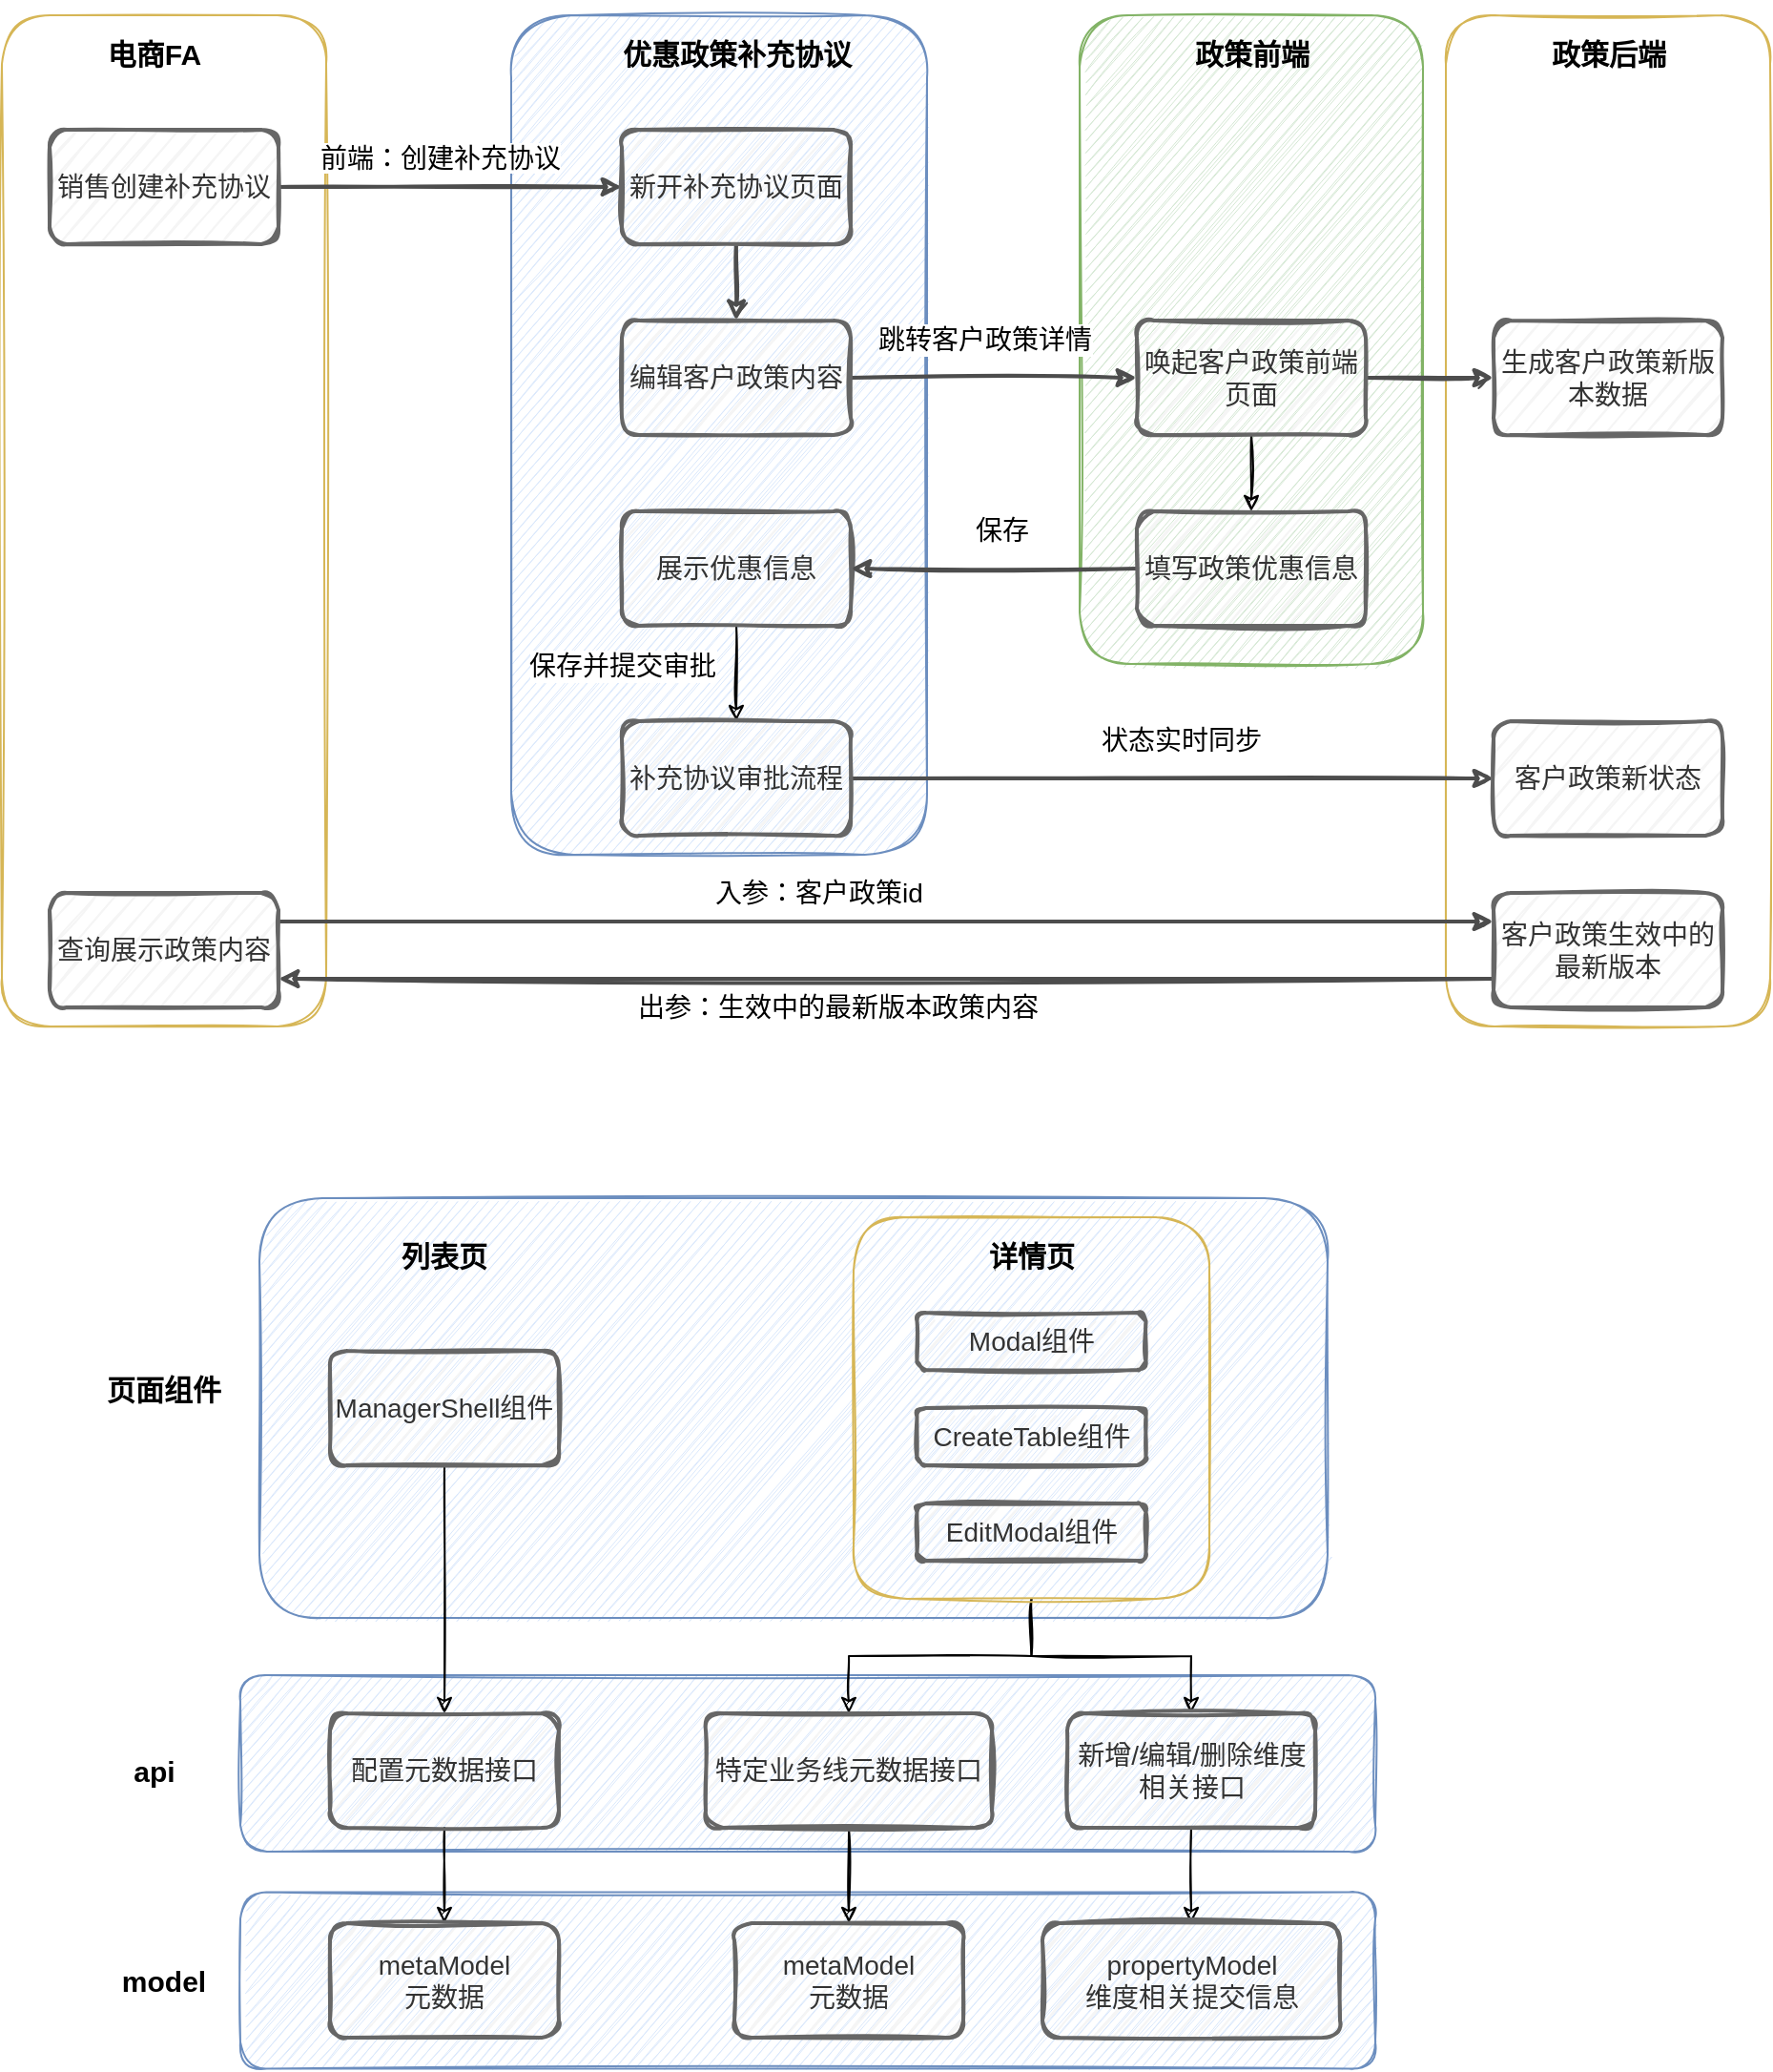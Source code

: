 <mxfile version="15.5.8" type="github">
  <diagram id="0na2FK9ZKaWJK6mzRz3_" name="Page-1">
    <mxGraphModel dx="944" dy="558" grid="1" gridSize="10" guides="1" tooltips="1" connect="1" arrows="1" fold="1" page="1" pageScale="1" pageWidth="827" pageHeight="1169" math="0" shadow="0">
      <root>
        <mxCell id="0" />
        <mxCell id="1" parent="0" />
        <mxCell id="-yKG2ASMrhDLIxsLVO1x-36" value="" style="rounded=1;whiteSpace=wrap;html=1;shadow=0;glass=0;sketch=1;fontSize=14;strokeColor=#6c8ebf;strokeWidth=1;fillColor=#dae8fc;verticalAlign=middle;" vertex="1" parent="1">
          <mxGeometry x="170" y="1033.75" width="595" height="92.5" as="geometry" />
        </mxCell>
        <mxCell id="-yKG2ASMrhDLIxsLVO1x-35" value="" style="rounded=1;whiteSpace=wrap;html=1;shadow=0;glass=0;sketch=1;fontSize=14;strokeColor=#6c8ebf;strokeWidth=1;fillColor=#dae8fc;verticalAlign=middle;" vertex="1" parent="1">
          <mxGeometry x="170" y="920" width="595" height="92.5" as="geometry" />
        </mxCell>
        <mxCell id="-yKG2ASMrhDLIxsLVO1x-29" value="" style="rounded=1;whiteSpace=wrap;html=1;shadow=0;glass=0;sketch=1;fontSize=14;strokeColor=#6c8ebf;strokeWidth=1;fillColor=#dae8fc;verticalAlign=middle;" vertex="1" parent="1">
          <mxGeometry x="180" y="670" width="560" height="220" as="geometry" />
        </mxCell>
        <mxCell id="yc4K2lOR0FiwMJwIo9YE-66" value="" style="rounded=1;whiteSpace=wrap;html=1;shadow=0;glass=0;sketch=1;fontSize=14;strokeColor=#82b366;strokeWidth=1;fillColor=#d5e8d4;verticalAlign=middle;" parent="1" vertex="1">
          <mxGeometry x="610" y="50" width="180" height="340" as="geometry" />
        </mxCell>
        <mxCell id="yc4K2lOR0FiwMJwIo9YE-68" value="" style="rounded=1;whiteSpace=wrap;html=1;shadow=0;glass=0;sketch=1;fontSize=14;strokeColor=#d6b656;strokeWidth=1;fillColor=none;verticalAlign=middle;" parent="1" vertex="1">
          <mxGeometry x="802" y="50" width="170" height="530" as="geometry" />
        </mxCell>
        <mxCell id="yc4K2lOR0FiwMJwIo9YE-63" value="" style="rounded=1;whiteSpace=wrap;html=1;shadow=0;glass=0;sketch=1;fontSize=14;strokeColor=#6c8ebf;strokeWidth=1;fillColor=#dae8fc;verticalAlign=middle;" parent="1" vertex="1">
          <mxGeometry x="312" y="50" width="218" height="440" as="geometry" />
        </mxCell>
        <mxCell id="yc4K2lOR0FiwMJwIo9YE-59" value="" style="rounded=1;whiteSpace=wrap;html=1;shadow=0;glass=0;sketch=1;fontSize=14;strokeColor=#d6b656;strokeWidth=1;fillColor=none;verticalAlign=middle;" parent="1" vertex="1">
          <mxGeometry x="45" y="50" width="170" height="530" as="geometry" />
        </mxCell>
        <mxCell id="yc4K2lOR0FiwMJwIo9YE-32" style="edgeStyle=orthogonalEdgeStyle;rounded=1;sketch=1;orthogonalLoop=1;jettySize=auto;html=1;shadow=0;fontSize=14;strokeWidth=2;strokeColor=#4D4D4D;" parent="1" source="yc4K2lOR0FiwMJwIo9YE-10" target="yc4K2lOR0FiwMJwIo9YE-12" edge="1">
          <mxGeometry relative="1" as="geometry" />
        </mxCell>
        <mxCell id="yc4K2lOR0FiwMJwIo9YE-10" value="&lt;font style=&quot;font-size: 14px&quot;&gt;销售创建补充协议&lt;/font&gt;" style="rounded=1;whiteSpace=wrap;html=1;sketch=1;glass=0;shadow=0;fillColor=#f5f5f5;strokeColor=#666666;fontColor=#333333;strokeWidth=2;" parent="1" vertex="1">
          <mxGeometry x="70" y="110" width="120" height="60" as="geometry" />
        </mxCell>
        <mxCell id="yc4K2lOR0FiwMJwIo9YE-34" value="" style="edgeStyle=orthogonalEdgeStyle;rounded=1;sketch=1;orthogonalLoop=1;jettySize=auto;html=1;shadow=0;fontSize=14;strokeColor=#4D4D4D;strokeWidth=2;" parent="1" source="yc4K2lOR0FiwMJwIo9YE-12" target="yc4K2lOR0FiwMJwIo9YE-13" edge="1">
          <mxGeometry relative="1" as="geometry" />
        </mxCell>
        <mxCell id="yc4K2lOR0FiwMJwIo9YE-12" value="&lt;font style=&quot;font-size: 14px&quot;&gt;新开补充协议页面&lt;/font&gt;" style="rounded=1;whiteSpace=wrap;html=1;sketch=1;glass=0;shadow=0;fillColor=#f5f5f5;strokeColor=#666666;fontColor=#333333;strokeWidth=2;" parent="1" vertex="1">
          <mxGeometry x="370" y="110" width="120" height="60" as="geometry" />
        </mxCell>
        <mxCell id="yc4K2lOR0FiwMJwIo9YE-37" style="edgeStyle=orthogonalEdgeStyle;rounded=1;sketch=1;orthogonalLoop=1;jettySize=auto;html=1;entryX=0;entryY=0.5;entryDx=0;entryDy=0;shadow=0;fontSize=14;strokeWidth=2;strokeColor=#4D4D4D;" parent="1" source="yc4K2lOR0FiwMJwIo9YE-13" target="yc4K2lOR0FiwMJwIo9YE-21" edge="1">
          <mxGeometry relative="1" as="geometry" />
        </mxCell>
        <mxCell id="yc4K2lOR0FiwMJwIo9YE-13" value="&lt;span style=&quot;font-size: 14px&quot;&gt;编辑客户政策内容&lt;/span&gt;" style="rounded=1;whiteSpace=wrap;html=1;sketch=1;glass=0;shadow=0;fillColor=#f5f5f5;strokeColor=#666666;fontColor=#333333;strokeWidth=2;" parent="1" vertex="1">
          <mxGeometry x="370" y="210" width="120" height="60" as="geometry" />
        </mxCell>
        <mxCell id="yc4K2lOR0FiwMJwIo9YE-19" value="" style="edgeStyle=orthogonalEdgeStyle;rounded=0;sketch=1;orthogonalLoop=1;jettySize=auto;html=1;shadow=0;" parent="1" source="yc4K2lOR0FiwMJwIo9YE-14" target="yc4K2lOR0FiwMJwIo9YE-18" edge="1">
          <mxGeometry relative="1" as="geometry" />
        </mxCell>
        <mxCell id="yc4K2lOR0FiwMJwIo9YE-42" value="保存并提交审批" style="edgeLabel;html=1;align=center;verticalAlign=middle;resizable=0;points=[];fontSize=14;horizontal=1;" parent="yc4K2lOR0FiwMJwIo9YE-19" vertex="1" connectable="0">
          <mxGeometry x="-0.1" y="2" relative="1" as="geometry">
            <mxPoint x="-62" y="-2" as="offset" />
          </mxGeometry>
        </mxCell>
        <mxCell id="yc4K2lOR0FiwMJwIo9YE-14" value="&lt;span style=&quot;font-size: 14px&quot;&gt;展示优惠信息&lt;/span&gt;" style="rounded=1;whiteSpace=wrap;html=1;sketch=1;glass=0;shadow=0;fillColor=#f5f5f5;strokeColor=#666666;fontColor=#333333;strokeWidth=2;" parent="1" vertex="1">
          <mxGeometry x="370" y="310" width="120" height="60" as="geometry" />
        </mxCell>
        <mxCell id="yc4K2lOR0FiwMJwIo9YE-48" value="状态实时同步" style="edgeStyle=orthogonalEdgeStyle;rounded=1;sketch=1;orthogonalLoop=1;jettySize=auto;html=1;entryX=0;entryY=0.5;entryDx=0;entryDy=0;shadow=0;fontSize=14;strokeWidth=2;strokeColor=#4D4D4D;" parent="1" source="yc4K2lOR0FiwMJwIo9YE-18" target="yc4K2lOR0FiwMJwIo9YE-46" edge="1">
          <mxGeometry x="0.027" y="20" relative="1" as="geometry">
            <mxPoint as="offset" />
          </mxGeometry>
        </mxCell>
        <mxCell id="yc4K2lOR0FiwMJwIo9YE-18" value="&lt;font style=&quot;font-size: 14px&quot;&gt;补充协议审批流程&lt;/font&gt;" style="rounded=1;whiteSpace=wrap;html=1;sketch=1;glass=0;shadow=0;fillColor=#f5f5f5;strokeColor=#666666;fontColor=#333333;strokeWidth=2;" parent="1" vertex="1">
          <mxGeometry x="370" y="420" width="120" height="60" as="geometry" />
        </mxCell>
        <mxCell id="yc4K2lOR0FiwMJwIo9YE-26" value="" style="edgeStyle=orthogonalEdgeStyle;rounded=1;sketch=1;orthogonalLoop=1;jettySize=auto;html=1;shadow=0;fontSize=14;strokeWidth=2;strokeColor=#4D4D4D;" parent="1" source="yc4K2lOR0FiwMJwIo9YE-21" target="yc4K2lOR0FiwMJwIo9YE-25" edge="1">
          <mxGeometry relative="1" as="geometry" />
        </mxCell>
        <mxCell id="yc4K2lOR0FiwMJwIo9YE-36" value="" style="edgeStyle=orthogonalEdgeStyle;rounded=0;sketch=1;orthogonalLoop=1;jettySize=auto;html=1;shadow=0;fontSize=14;" parent="1" source="yc4K2lOR0FiwMJwIo9YE-21" target="yc4K2lOR0FiwMJwIo9YE-35" edge="1">
          <mxGeometry relative="1" as="geometry" />
        </mxCell>
        <mxCell id="yc4K2lOR0FiwMJwIo9YE-21" value="&lt;font style=&quot;font-size: 14px&quot;&gt;唤起客户政策前端页面&lt;/font&gt;" style="rounded=1;whiteSpace=wrap;html=1;sketch=1;glass=0;shadow=0;fillColor=#f5f5f5;strokeColor=#666666;fontColor=#333333;strokeWidth=2;" parent="1" vertex="1">
          <mxGeometry x="640" y="210" width="120" height="60" as="geometry" />
        </mxCell>
        <mxCell id="yc4K2lOR0FiwMJwIo9YE-25" value="&lt;font style=&quot;font-size: 14px&quot;&gt;生成客户政策新版本数据&lt;/font&gt;" style="rounded=1;whiteSpace=wrap;html=1;sketch=1;glass=0;shadow=0;fillColor=#f5f5f5;strokeColor=#666666;fontColor=#333333;strokeWidth=2;" parent="1" vertex="1">
          <mxGeometry x="827" y="210" width="120" height="60" as="geometry" />
        </mxCell>
        <mxCell id="yc4K2lOR0FiwMJwIo9YE-33" value="&lt;span style=&quot;color: rgb(0 , 0 , 0) ; font-family: &amp;#34;helvetica&amp;#34; ; font-size: 14px ; font-style: normal ; font-weight: 400 ; letter-spacing: normal ; text-align: center ; text-indent: 0px ; text-transform: none ; word-spacing: 0px ; background-color: rgb(255 , 255 , 255) ; display: inline ; float: none&quot;&gt;前端：创建补充协议&lt;/span&gt;" style="text;whiteSpace=wrap;html=1;fontSize=14;" parent="1" vertex="1">
          <mxGeometry x="210" y="110" width="180" height="30" as="geometry" />
        </mxCell>
        <mxCell id="yc4K2lOR0FiwMJwIo9YE-39" style="edgeStyle=orthogonalEdgeStyle;rounded=1;sketch=1;orthogonalLoop=1;jettySize=auto;html=1;entryX=1;entryY=0.5;entryDx=0;entryDy=0;shadow=0;fontSize=14;strokeWidth=2;strokeColor=#4D4D4D;" parent="1" source="yc4K2lOR0FiwMJwIo9YE-35" target="yc4K2lOR0FiwMJwIo9YE-14" edge="1">
          <mxGeometry relative="1" as="geometry" />
        </mxCell>
        <mxCell id="yc4K2lOR0FiwMJwIo9YE-41" value="保存" style="edgeLabel;html=1;align=center;verticalAlign=middle;resizable=0;points=[];fontSize=14;" parent="yc4K2lOR0FiwMJwIo9YE-39" vertex="1" connectable="0">
          <mxGeometry x="-0.129" relative="1" as="geometry">
            <mxPoint x="-6" y="-20" as="offset" />
          </mxGeometry>
        </mxCell>
        <mxCell id="yc4K2lOR0FiwMJwIo9YE-35" value="&lt;font style=&quot;font-size: 14px&quot;&gt;填写政策优惠信息&lt;/font&gt;" style="rounded=1;whiteSpace=wrap;html=1;sketch=1;glass=0;shadow=0;fillColor=#f5f5f5;strokeColor=#666666;fontColor=#333333;strokeWidth=2;" parent="1" vertex="1">
          <mxGeometry x="640" y="310" width="120" height="60" as="geometry" />
        </mxCell>
        <mxCell id="yc4K2lOR0FiwMJwIo9YE-38" value="跳转客户政策详情" style="edgeLabel;html=1;align=center;verticalAlign=middle;resizable=0;points=[];fontSize=14;" parent="1" vertex="1" connectable="0">
          <mxGeometry x="560" y="220" as="geometry" />
        </mxCell>
        <mxCell id="yc4K2lOR0FiwMJwIo9YE-53" style="edgeStyle=orthogonalEdgeStyle;rounded=1;sketch=1;jumpStyle=none;orthogonalLoop=1;jettySize=auto;html=1;exitX=1;exitY=0.25;exitDx=0;exitDy=0;entryX=0;entryY=0.25;entryDx=0;entryDy=0;shadow=0;fontSize=14;strokeColor=#4D4D4D;strokeWidth=2;" parent="1" source="yc4K2lOR0FiwMJwIo9YE-44" target="yc4K2lOR0FiwMJwIo9YE-45" edge="1">
          <mxGeometry relative="1" as="geometry" />
        </mxCell>
        <mxCell id="yc4K2lOR0FiwMJwIo9YE-55" value="入参：客户政策id" style="edgeLabel;html=1;align=center;verticalAlign=middle;resizable=0;points=[];fontSize=14;" parent="yc4K2lOR0FiwMJwIo9YE-53" vertex="1" connectable="0">
          <mxGeometry x="-0.171" y="4" relative="1" as="geometry">
            <mxPoint x="19" y="-11" as="offset" />
          </mxGeometry>
        </mxCell>
        <mxCell id="yc4K2lOR0FiwMJwIo9YE-44" value="&lt;font style=&quot;font-size: 14px&quot;&gt;查询展示政策内容&lt;/font&gt;" style="rounded=1;whiteSpace=wrap;html=1;sketch=1;glass=0;shadow=0;fillColor=#f5f5f5;strokeColor=#666666;fontColor=#333333;strokeWidth=2;" parent="1" vertex="1">
          <mxGeometry x="70" y="510" width="120" height="60" as="geometry" />
        </mxCell>
        <mxCell id="yc4K2lOR0FiwMJwIo9YE-54" style="edgeStyle=orthogonalEdgeStyle;rounded=1;sketch=1;jumpStyle=none;orthogonalLoop=1;jettySize=auto;html=1;exitX=0;exitY=0.75;exitDx=0;exitDy=0;entryX=1;entryY=0.75;entryDx=0;entryDy=0;shadow=0;fontSize=14;strokeColor=#4D4D4D;strokeWidth=2;" parent="1" source="yc4K2lOR0FiwMJwIo9YE-45" target="yc4K2lOR0FiwMJwIo9YE-44" edge="1">
          <mxGeometry relative="1" as="geometry" />
        </mxCell>
        <mxCell id="yc4K2lOR0FiwMJwIo9YE-56" value="出参：生效中的最新版本政策内容" style="edgeLabel;html=1;align=center;verticalAlign=middle;resizable=0;points=[];fontSize=14;" parent="yc4K2lOR0FiwMJwIo9YE-54" vertex="1" connectable="0">
          <mxGeometry x="0.148" y="2" relative="1" as="geometry">
            <mxPoint x="21" y="13" as="offset" />
          </mxGeometry>
        </mxCell>
        <mxCell id="yc4K2lOR0FiwMJwIo9YE-45" value="&lt;span style=&quot;font-size: 14px&quot;&gt;客户政策生效中的最新版本&lt;/span&gt;" style="rounded=1;whiteSpace=wrap;html=1;sketch=1;glass=0;shadow=0;fillColor=#f5f5f5;strokeColor=#666666;fontColor=#333333;strokeWidth=2;" parent="1" vertex="1">
          <mxGeometry x="827" y="510" width="120" height="60" as="geometry" />
        </mxCell>
        <mxCell id="yc4K2lOR0FiwMJwIo9YE-46" value="&lt;font style=&quot;font-size: 14px&quot;&gt;客户政策新状态&lt;/font&gt;" style="rounded=1;whiteSpace=wrap;html=1;sketch=1;glass=0;shadow=0;fillColor=#f5f5f5;strokeColor=#666666;fontColor=#333333;strokeWidth=2;" parent="1" vertex="1">
          <mxGeometry x="827" y="420" width="120" height="60" as="geometry" />
        </mxCell>
        <mxCell id="yc4K2lOR0FiwMJwIo9YE-62" value="&lt;h4&gt;&lt;font style=&quot;font-size: 15px&quot;&gt;电商FA&lt;/font&gt;&lt;/h4&gt;" style="text;html=1;strokeColor=none;fillColor=none;align=center;verticalAlign=middle;whiteSpace=wrap;rounded=0;shadow=0;glass=0;sketch=1;fontSize=14;" parent="1" vertex="1">
          <mxGeometry x="85" y="60" width="80" height="20" as="geometry" />
        </mxCell>
        <mxCell id="yc4K2lOR0FiwMJwIo9YE-64" value="&lt;h4&gt;&lt;font style=&quot;font-size: 15px&quot;&gt;优惠政策补充协议&lt;/font&gt;&lt;/h4&gt;" style="text;html=1;strokeColor=none;fillColor=none;align=center;verticalAlign=middle;whiteSpace=wrap;rounded=0;shadow=0;glass=0;sketch=1;fontSize=14;" parent="1" vertex="1">
          <mxGeometry x="368.5" y="60" width="123" height="20" as="geometry" />
        </mxCell>
        <mxCell id="yc4K2lOR0FiwMJwIo9YE-69" value="&lt;h4&gt;&lt;font style=&quot;font-size: 15px&quot;&gt;政策前端&lt;/font&gt;&lt;/h4&gt;" style="text;html=1;strokeColor=none;fillColor=none;align=center;verticalAlign=middle;whiteSpace=wrap;rounded=0;shadow=0;glass=0;sketch=1;fontSize=14;" parent="1" vertex="1">
          <mxGeometry x="638.5" y="60" width="123" height="20" as="geometry" />
        </mxCell>
        <mxCell id="yc4K2lOR0FiwMJwIo9YE-70" value="&lt;h4&gt;&lt;font style=&quot;font-size: 15px&quot;&gt;政策后端&lt;/font&gt;&lt;/h4&gt;" style="text;html=1;strokeColor=none;fillColor=none;align=center;verticalAlign=middle;whiteSpace=wrap;rounded=0;shadow=0;glass=0;sketch=1;fontSize=14;" parent="1" vertex="1">
          <mxGeometry x="825.5" y="60" width="123" height="20" as="geometry" />
        </mxCell>
        <mxCell id="yc4K2lOR0FiwMJwIo9YE-72" style="edgeStyle=orthogonalEdgeStyle;rounded=1;sketch=1;jumpStyle=none;orthogonalLoop=1;jettySize=auto;html=1;exitX=0.5;exitY=1;exitDx=0;exitDy=0;shadow=0;fontSize=14;strokeColor=#4D4D4D;strokeWidth=2;" parent="1" source="yc4K2lOR0FiwMJwIo9YE-69" target="yc4K2lOR0FiwMJwIo9YE-69" edge="1">
          <mxGeometry relative="1" as="geometry" />
        </mxCell>
        <mxCell id="-yKG2ASMrhDLIxsLVO1x-25" style="edgeStyle=orthogonalEdgeStyle;rounded=0;sketch=1;orthogonalLoop=1;jettySize=auto;html=1;entryX=0.5;entryY=0;entryDx=0;entryDy=0;" edge="1" parent="1" source="-yKG2ASMrhDLIxsLVO1x-1" target="-yKG2ASMrhDLIxsLVO1x-8">
          <mxGeometry relative="1" as="geometry" />
        </mxCell>
        <mxCell id="-yKG2ASMrhDLIxsLVO1x-1" value="&lt;span style=&quot;font-size: 14px&quot;&gt;ManagerShell组件&lt;/span&gt;" style="rounded=1;whiteSpace=wrap;html=1;sketch=1;glass=0;shadow=0;fillColor=#f5f5f5;strokeColor=#666666;fontColor=#333333;strokeWidth=2;" vertex="1" parent="1">
          <mxGeometry x="217" y="750" width="120" height="60" as="geometry" />
        </mxCell>
        <mxCell id="-yKG2ASMrhDLIxsLVO1x-21" style="edgeStyle=orthogonalEdgeStyle;rounded=0;orthogonalLoop=1;jettySize=auto;html=1;entryX=0.5;entryY=0;entryDx=0;entryDy=0;sketch=1;" edge="1" parent="1" source="-yKG2ASMrhDLIxsLVO1x-2" target="-yKG2ASMrhDLIxsLVO1x-9">
          <mxGeometry relative="1" as="geometry" />
        </mxCell>
        <mxCell id="-yKG2ASMrhDLIxsLVO1x-22" style="edgeStyle=orthogonalEdgeStyle;rounded=0;sketch=1;orthogonalLoop=1;jettySize=auto;html=1;entryX=0.5;entryY=0;entryDx=0;entryDy=0;" edge="1" parent="1" source="-yKG2ASMrhDLIxsLVO1x-2" target="-yKG2ASMrhDLIxsLVO1x-12">
          <mxGeometry relative="1" as="geometry" />
        </mxCell>
        <mxCell id="-yKG2ASMrhDLIxsLVO1x-2" value="" style="rounded=1;whiteSpace=wrap;html=1;shadow=0;glass=0;sketch=1;fontSize=14;strokeColor=#d6b656;strokeWidth=1;fillColor=none;verticalAlign=middle;" vertex="1" parent="1">
          <mxGeometry x="491.5" y="680" width="186.5" height="200" as="geometry" />
        </mxCell>
        <mxCell id="-yKG2ASMrhDLIxsLVO1x-3" value="&lt;h4&gt;&lt;font style=&quot;font-size: 15px&quot;&gt;列表页&lt;/font&gt;&lt;/h4&gt;" style="text;html=1;strokeColor=none;fillColor=none;align=center;verticalAlign=middle;whiteSpace=wrap;rounded=0;shadow=0;glass=0;sketch=1;fontSize=14;" vertex="1" parent="1">
          <mxGeometry x="237" y="690" width="80" height="20" as="geometry" />
        </mxCell>
        <mxCell id="-yKG2ASMrhDLIxsLVO1x-4" value="&lt;span style=&quot;font-size: 14px&quot;&gt;Modal组件&lt;/span&gt;" style="rounded=1;whiteSpace=wrap;html=1;sketch=1;glass=0;shadow=0;fillColor=#f5f5f5;strokeColor=#666666;fontColor=#333333;strokeWidth=2;" vertex="1" parent="1">
          <mxGeometry x="524.75" y="730" width="120" height="30" as="geometry" />
        </mxCell>
        <mxCell id="-yKG2ASMrhDLIxsLVO1x-5" value="&lt;h4&gt;&lt;font style=&quot;font-size: 15px&quot;&gt;详情页&lt;/font&gt;&lt;/h4&gt;" style="text;html=1;strokeColor=none;fillColor=none;align=center;verticalAlign=middle;whiteSpace=wrap;rounded=0;shadow=0;glass=0;sketch=1;fontSize=14;" vertex="1" parent="1">
          <mxGeometry x="544.75" y="690" width="80" height="20" as="geometry" />
        </mxCell>
        <mxCell id="-yKG2ASMrhDLIxsLVO1x-6" value="&lt;span style=&quot;font-size: 14px&quot;&gt;CreateTable组件&lt;/span&gt;" style="rounded=1;whiteSpace=wrap;html=1;sketch=1;glass=0;shadow=0;fillColor=#f5f5f5;strokeColor=#666666;fontColor=#333333;strokeWidth=2;" vertex="1" parent="1">
          <mxGeometry x="524.75" y="780" width="120" height="30" as="geometry" />
        </mxCell>
        <mxCell id="-yKG2ASMrhDLIxsLVO1x-7" value="&lt;span style=&quot;font-size: 14px&quot;&gt;EditModal组件&lt;/span&gt;" style="rounded=1;whiteSpace=wrap;html=1;sketch=1;glass=0;shadow=0;fillColor=#f5f5f5;strokeColor=#666666;fontColor=#333333;strokeWidth=2;" vertex="1" parent="1">
          <mxGeometry x="524.75" y="830" width="120" height="30" as="geometry" />
        </mxCell>
        <mxCell id="-yKG2ASMrhDLIxsLVO1x-28" style="edgeStyle=orthogonalEdgeStyle;rounded=0;sketch=1;orthogonalLoop=1;jettySize=auto;html=1;entryX=0.5;entryY=0;entryDx=0;entryDy=0;" edge="1" parent="1" source="-yKG2ASMrhDLIxsLVO1x-8" target="-yKG2ASMrhDLIxsLVO1x-14">
          <mxGeometry relative="1" as="geometry" />
        </mxCell>
        <mxCell id="-yKG2ASMrhDLIxsLVO1x-8" value="&lt;span style=&quot;font-size: 14px&quot;&gt;配置元数据接口&lt;/span&gt;" style="rounded=1;whiteSpace=wrap;html=1;sketch=1;glass=0;shadow=0;fillColor=#f5f5f5;strokeColor=#666666;fontColor=#333333;strokeWidth=2;" vertex="1" parent="1">
          <mxGeometry x="217" y="940" width="120" height="60" as="geometry" />
        </mxCell>
        <mxCell id="-yKG2ASMrhDLIxsLVO1x-23" style="edgeStyle=orthogonalEdgeStyle;rounded=0;sketch=1;orthogonalLoop=1;jettySize=auto;html=1;entryX=0.5;entryY=0;entryDx=0;entryDy=0;" edge="1" parent="1" source="-yKG2ASMrhDLIxsLVO1x-9" target="-yKG2ASMrhDLIxsLVO1x-16">
          <mxGeometry relative="1" as="geometry" />
        </mxCell>
        <mxCell id="-yKG2ASMrhDLIxsLVO1x-9" value="&lt;span style=&quot;font-size: 14px&quot;&gt;特定业务线元数据接口&lt;/span&gt;" style="rounded=1;whiteSpace=wrap;html=1;sketch=1;glass=0;shadow=0;fillColor=#f5f5f5;strokeColor=#666666;fontColor=#333333;strokeWidth=2;" vertex="1" parent="1">
          <mxGeometry x="414" y="940" width="150" height="60" as="geometry" />
        </mxCell>
        <mxCell id="-yKG2ASMrhDLIxsLVO1x-24" style="edgeStyle=orthogonalEdgeStyle;rounded=0;sketch=1;orthogonalLoop=1;jettySize=auto;html=1;entryX=0.5;entryY=0;entryDx=0;entryDy=0;" edge="1" parent="1" source="-yKG2ASMrhDLIxsLVO1x-12" target="-yKG2ASMrhDLIxsLVO1x-17">
          <mxGeometry relative="1" as="geometry" />
        </mxCell>
        <mxCell id="-yKG2ASMrhDLIxsLVO1x-12" value="&lt;span style=&quot;font-size: 14px&quot;&gt;新增/编辑/删除维度相关接口&lt;/span&gt;" style="rounded=1;whiteSpace=wrap;html=1;sketch=1;glass=0;shadow=0;fillColor=#f5f5f5;strokeColor=#666666;fontColor=#333333;strokeWidth=2;" vertex="1" parent="1">
          <mxGeometry x="603.5" y="940" width="130" height="60" as="geometry" />
        </mxCell>
        <mxCell id="-yKG2ASMrhDLIxsLVO1x-14" value="&lt;span style=&quot;font-size: 14px&quot;&gt;metaModel&lt;br&gt;元数据&lt;br&gt;&lt;/span&gt;" style="rounded=1;whiteSpace=wrap;html=1;sketch=1;glass=0;shadow=0;fillColor=#f5f5f5;strokeColor=#666666;fontColor=#333333;strokeWidth=2;" vertex="1" parent="1">
          <mxGeometry x="217" y="1050" width="120" height="60" as="geometry" />
        </mxCell>
        <mxCell id="-yKG2ASMrhDLIxsLVO1x-16" value="&lt;span style=&quot;font-size: 14px&quot;&gt;metaModel&lt;br&gt;元数据&lt;br&gt;&lt;/span&gt;" style="rounded=1;whiteSpace=wrap;html=1;sketch=1;glass=0;shadow=0;fillColor=#f5f5f5;strokeColor=#666666;fontColor=#333333;strokeWidth=2;" vertex="1" parent="1">
          <mxGeometry x="429" y="1050" width="120" height="60" as="geometry" />
        </mxCell>
        <mxCell id="-yKG2ASMrhDLIxsLVO1x-17" value="&lt;span style=&quot;font-size: 14px&quot;&gt;propertyModel&lt;/span&gt;&lt;span style=&quot;font-size: 14px&quot;&gt;&lt;br&gt;维度相关提交信息&lt;br&gt;&lt;/span&gt;" style="rounded=1;whiteSpace=wrap;html=1;sketch=1;glass=0;shadow=0;fillColor=#f5f5f5;strokeColor=#666666;fontColor=#333333;strokeWidth=2;" vertex="1" parent="1">
          <mxGeometry x="590.5" y="1050" width="156" height="60" as="geometry" />
        </mxCell>
        <mxCell id="-yKG2ASMrhDLIxsLVO1x-32" value="&lt;h4&gt;&lt;font style=&quot;font-size: 15px&quot;&gt;页面组件&lt;/font&gt;&lt;/h4&gt;" style="text;html=1;strokeColor=none;fillColor=none;align=center;verticalAlign=middle;whiteSpace=wrap;rounded=0;shadow=0;glass=0;sketch=1;fontSize=14;" vertex="1" parent="1">
          <mxGeometry x="90" y="760" width="80" height="20" as="geometry" />
        </mxCell>
        <mxCell id="-yKG2ASMrhDLIxsLVO1x-33" value="&lt;h4&gt;&lt;font style=&quot;font-size: 15px&quot;&gt;api&lt;/font&gt;&lt;/h4&gt;" style="text;html=1;strokeColor=none;fillColor=none;align=center;verticalAlign=middle;whiteSpace=wrap;rounded=0;shadow=0;glass=0;sketch=1;fontSize=14;" vertex="1" parent="1">
          <mxGeometry x="85" y="960" width="80" height="20" as="geometry" />
        </mxCell>
        <mxCell id="-yKG2ASMrhDLIxsLVO1x-34" value="&lt;h4&gt;&lt;font style=&quot;font-size: 15px&quot;&gt;model&lt;/font&gt;&lt;/h4&gt;" style="text;html=1;strokeColor=none;fillColor=none;align=center;verticalAlign=middle;whiteSpace=wrap;rounded=0;shadow=0;glass=0;sketch=1;fontSize=14;" vertex="1" parent="1">
          <mxGeometry x="90" y="1070" width="80" height="20" as="geometry" />
        </mxCell>
      </root>
    </mxGraphModel>
  </diagram>
</mxfile>
